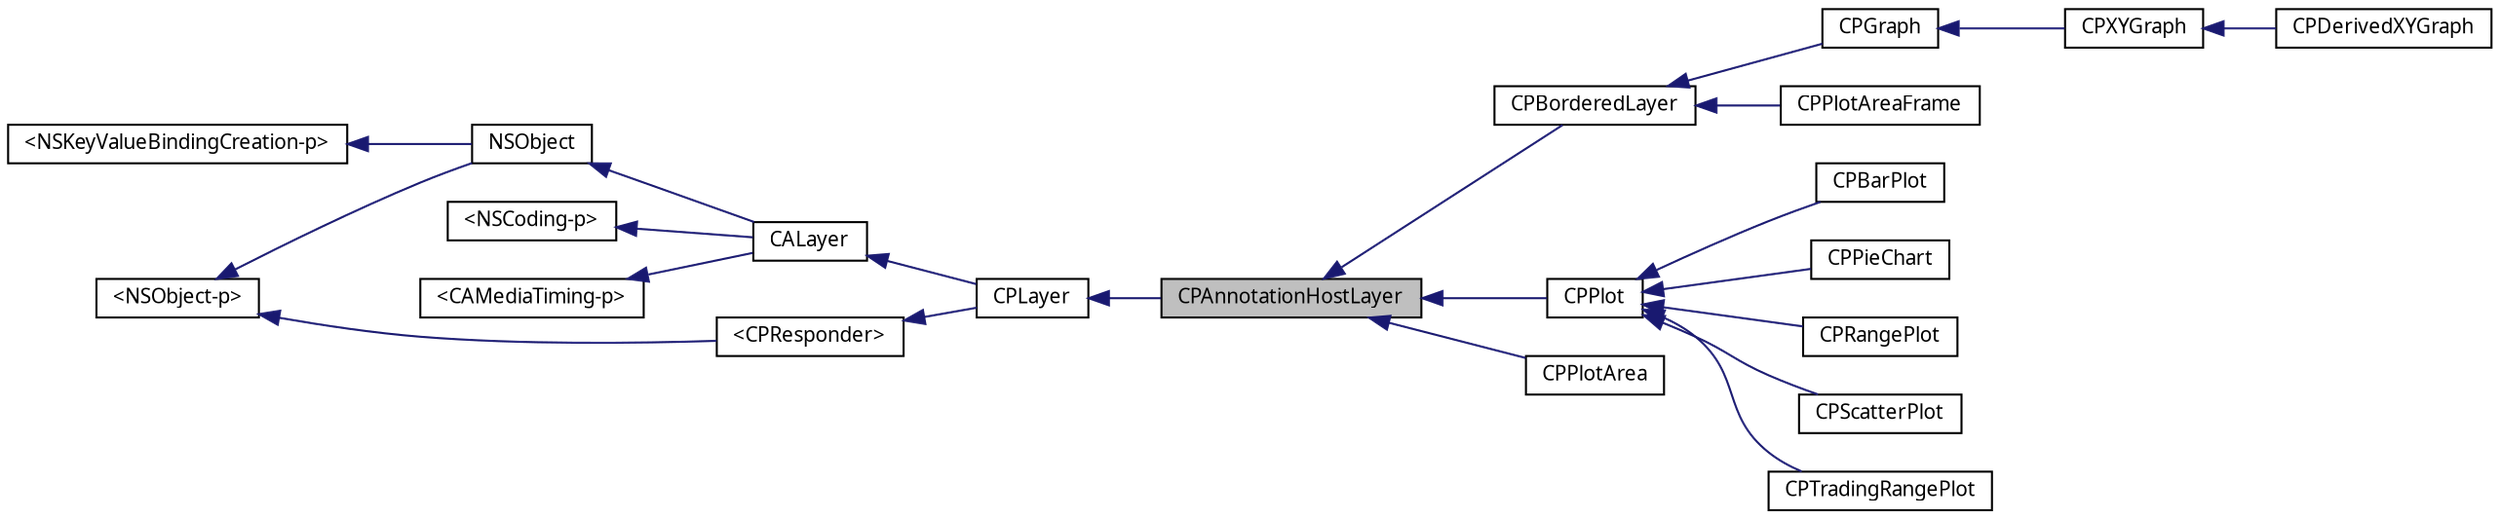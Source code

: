 digraph G
{
  bgcolor="transparent";
  edge [fontname="Lucinda Grande",fontsize="10",labelfontname="Lucinda Grande",labelfontsize="10"];
  node [fontname="Lucinda Grande",fontsize="10",shape=record];
  rankdir=LR;
  Node1 [label="CPAnnotationHostLayer",height=0.2,width=0.4,color="black", fillcolor="grey75", style="filled" fontcolor="black"];
  Node2 -> Node1 [dir=back,color="midnightblue",fontsize="10",style="solid",fontname="Lucinda Grande"];
  Node2 [label="CPLayer",height=0.2,width=0.4,color="black",URL="$interface_c_p_layer.html",tooltip="Base class for all Core Animation layers in Core Plot."];
  Node3 -> Node2 [dir=back,color="midnightblue",fontsize="10",style="solid",fontname="Lucinda Grande"];
  Node3 [label="CALayer",height=0.2,width=0.4,color="black",URL="doxygen-cocoa-tags.xml$http://developer.apple.com/documentation/GraphicsImaging/Reference/CALayer_class/Introduction/Introduction.html"];
  Node4 -> Node3 [dir=back,color="midnightblue",fontsize="10",style="solid",fontname="Lucinda Grande"];
  Node4 [label="NSObject",height=0.2,width=0.4,color="black",URL="doxygen-cocoa-tags.xml$http://developer.apple.com/documentation/Cocoa/Reference/Foundation/Classes/NSObject_Class/Reference/Reference.html"];
  Node5 -> Node4 [dir=back,color="midnightblue",fontsize="10",style="solid",fontname="Lucinda Grande"];
  Node5 [label="\<NSObject-p\>",height=0.2,width=0.4,color="black",URL="doxygen-cocoa-tags.xml$http://developer.apple.com/documentation/Cocoa/Reference/Foundation/Protocols/NSObject_Protocol/Reference/NSObject.html"];
  Node6 -> Node4 [dir=back,color="midnightblue",fontsize="10",style="solid",fontname="Lucinda Grande"];
  Node6 [label="\<NSKeyValueBindingCreation-p\>",height=0.2,width=0.4,color="black",URL="doxygen-cocoa-tags.xml$http://developer.apple.com/documentation/Cocoa/Reference/ApplicationKit/Protocols/NSKeyValueBindingCreation_Protocol/Reference/Reference.html"];
  Node7 -> Node3 [dir=back,color="midnightblue",fontsize="10",style="solid",fontname="Lucinda Grande"];
  Node7 [label="\<NSCoding-p\>",height=0.2,width=0.4,color="black",URL="doxygen-cocoa-tags.xml$http://developer.apple.com/documentation/Cocoa/Reference/Foundation/Protocols/NSCoding_Protocol/Reference/Reference.html"];
  Node8 -> Node3 [dir=back,color="midnightblue",fontsize="10",style="solid",fontname="Lucinda Grande"];
  Node8 [label="\<CAMediaTiming-p\>",height=0.2,width=0.4,color="black",URL="doxygen-cocoa-tags.xml$http://developer.apple.com/documentation/GraphicsImaging/Reference/CAMediaTiming_protocol/Introduction/Introduction.html"];
  Node9 -> Node2 [dir=back,color="midnightblue",fontsize="10",style="solid",fontname="Lucinda Grande"];
  Node9 [label="\<CPResponder\>",height=0.2,width=0.4,color="black",URL="$protocol_c_p_responder-p.html",tooltip="The basis of all event processing in Core Plot."];
  Node5 -> Node9 [dir=back,color="midnightblue",fontsize="10",style="solid",fontname="Lucinda Grande"];
  Node1 -> Node10 [dir=back,color="midnightblue",fontsize="10",style="solid",fontname="Lucinda Grande"];
  Node10 [label="CPBorderedLayer",height=0.2,width=0.4,color="black",URL="$interface_c_p_bordered_layer.html",tooltip="A layer with rounded corners."];
  Node10 -> Node11 [dir=back,color="midnightblue",fontsize="10",style="solid",fontname="Lucinda Grande"];
  Node11 [label="CPGraph",height=0.2,width=0.4,color="black",URL="$interface_c_p_graph.html",tooltip="An abstract graph class."];
  Node11 -> Node12 [dir=back,color="midnightblue",fontsize="10",style="solid",fontname="Lucinda Grande"];
  Node12 [label="CPXYGraph",height=0.2,width=0.4,color="black",URL="$interface_c_p_x_y_graph.html",tooltip="A graph using a cartesian (X-Y) plot space."];
  Node12 -> Node13 [dir=back,color="midnightblue",fontsize="10",style="solid",fontname="Lucinda Grande"];
  Node13 [label="CPDerivedXYGraph",height=0.2,width=0.4,color="black",URL="$interface_c_p_derived_x_y_graph.html",tooltip="An empty XY graph class used for testing themes."];
  Node10 -> Node14 [dir=back,color="midnightblue",fontsize="10",style="solid",fontname="Lucinda Grande"];
  Node14 [label="CPPlotAreaFrame",height=0.2,width=0.4,color="black",URL="$interface_c_p_plot_area_frame.html",tooltip="A layer drawn on top of the graph layer and behind all plot elements."];
  Node1 -> Node15 [dir=back,color="midnightblue",fontsize="10",style="solid",fontname="Lucinda Grande"];
  Node15 [label="CPPlot",height=0.2,width=0.4,color="black",URL="$interface_c_p_plot.html",tooltip="An abstract plot class."];
  Node15 -> Node16 [dir=back,color="midnightblue",fontsize="10",style="solid",fontname="Lucinda Grande"];
  Node16 [label="CPBarPlot",height=0.2,width=0.4,color="black",URL="$interface_c_p_bar_plot.html",tooltip="A two-dimensional bar plot."];
  Node15 -> Node17 [dir=back,color="midnightblue",fontsize="10",style="solid",fontname="Lucinda Grande"];
  Node17 [label="CPPieChart",height=0.2,width=0.4,color="black",URL="$interface_c_p_pie_chart.html",tooltip="A pie chart."];
  Node15 -> Node18 [dir=back,color="midnightblue",fontsize="10",style="solid",fontname="Lucinda Grande"];
  Node18 [label="CPRangePlot",height=0.2,width=0.4,color="black",URL="$interface_c_p_range_plot.html",tooltip="A plot class representing a range of values in one coordinate, such as typically used to show errors..."];
  Node15 -> Node19 [dir=back,color="midnightblue",fontsize="10",style="solid",fontname="Lucinda Grande"];
  Node19 [label="CPScatterPlot",height=0.2,width=0.4,color="black",URL="$interface_c_p_scatter_plot.html",tooltip="A two-dimensional scatter plot."];
  Node15 -> Node20 [dir=back,color="midnightblue",fontsize="10",style="solid",fontname="Lucinda Grande"];
  Node20 [label="CPTradingRangePlot",height=0.2,width=0.4,color="black",URL="$interface_c_p_trading_range_plot.html",tooltip="A trading range financial plot."];
  Node1 -> Node21 [dir=back,color="midnightblue",fontsize="10",style="solid",fontname="Lucinda Grande"];
  Node21 [label="CPPlotArea",height=0.2,width=0.4,color="black",URL="$interface_c_p_plot_area.html",tooltip="A layer representing the actual plotting area of a graph."];
}
